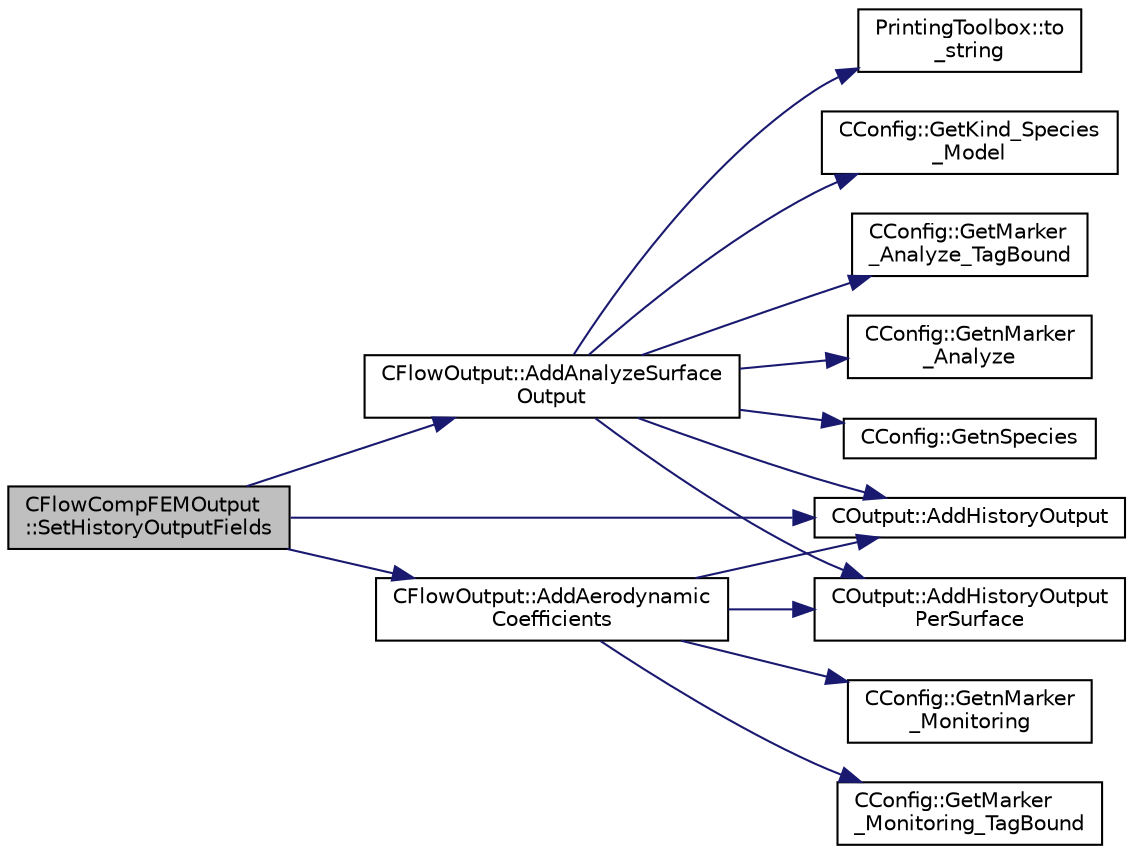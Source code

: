 digraph "CFlowCompFEMOutput::SetHistoryOutputFields"
{
 // LATEX_PDF_SIZE
  edge [fontname="Helvetica",fontsize="10",labelfontname="Helvetica",labelfontsize="10"];
  node [fontname="Helvetica",fontsize="10",shape=record];
  rankdir="LR";
  Node1 [label="CFlowCompFEMOutput\l::SetHistoryOutputFields",height=0.2,width=0.4,color="black", fillcolor="grey75", style="filled", fontcolor="black",tooltip="Set the available history output fields."];
  Node1 -> Node2 [color="midnightblue",fontsize="10",style="solid",fontname="Helvetica"];
  Node2 [label="CFlowOutput::AddAerodynamic\lCoefficients",height=0.2,width=0.4,color="black", fillcolor="white", style="filled",URL="$classCFlowOutput.html#af6c3e440981fbdb044b2c60bb14b277b",tooltip="Add aerodynamic coefficients as output fields."];
  Node2 -> Node3 [color="midnightblue",fontsize="10",style="solid",fontname="Helvetica"];
  Node3 [label="COutput::AddHistoryOutput",height=0.2,width=0.4,color="black", fillcolor="white", style="filled",URL="$classCOutput.html#ad5ee424d364346cbd6dc27ffbab35e0a",tooltip="Add a new field to the history output."];
  Node2 -> Node4 [color="midnightblue",fontsize="10",style="solid",fontname="Helvetica"];
  Node4 [label="COutput::AddHistoryOutput\lPerSurface",height=0.2,width=0.4,color="black", fillcolor="white", style="filled",URL="$classCOutput.html#a8777541eeb47d01a7cc0cf646dfb44bb",tooltip="Add a new field per surface marker to the history output."];
  Node2 -> Node5 [color="midnightblue",fontsize="10",style="solid",fontname="Helvetica"];
  Node5 [label="CConfig::GetMarker\l_Monitoring_TagBound",height=0.2,width=0.4,color="black", fillcolor="white", style="filled",URL="$classCConfig.html#a4558fc163c393e628050e7a2273673f1",tooltip="Get the name of the surface defined in the geometry file."];
  Node2 -> Node6 [color="midnightblue",fontsize="10",style="solid",fontname="Helvetica"];
  Node6 [label="CConfig::GetnMarker\l_Monitoring",height=0.2,width=0.4,color="black", fillcolor="white", style="filled",URL="$classCConfig.html#a6e65810e59b8015104b84c4fd5b1d7f9",tooltip="Get the total number of monitoring markers."];
  Node1 -> Node7 [color="midnightblue",fontsize="10",style="solid",fontname="Helvetica"];
  Node7 [label="CFlowOutput::AddAnalyzeSurface\lOutput",height=0.2,width=0.4,color="black", fillcolor="white", style="filled",URL="$classCFlowOutput.html#a770323629fcc5378fee9de3cb0492036",tooltip="Add flow surface output fields."];
  Node7 -> Node3 [color="midnightblue",fontsize="10",style="solid",fontname="Helvetica"];
  Node7 -> Node4 [color="midnightblue",fontsize="10",style="solid",fontname="Helvetica"];
  Node7 -> Node8 [color="midnightblue",fontsize="10",style="solid",fontname="Helvetica"];
  Node8 [label="CConfig::GetKind_Species\l_Model",height=0.2,width=0.4,color="black", fillcolor="white", style="filled",URL="$classCConfig.html#a7416428b6139fe85180e5e8d190506aa",tooltip="Get the kind of the species model."];
  Node7 -> Node9 [color="midnightblue",fontsize="10",style="solid",fontname="Helvetica"];
  Node9 [label="CConfig::GetMarker\l_Analyze_TagBound",height=0.2,width=0.4,color="black", fillcolor="white", style="filled",URL="$classCConfig.html#a6da531ecb37b0efa70e55a16621c4783",tooltip="Get the name of the surface defined in the geometry file."];
  Node7 -> Node10 [color="midnightblue",fontsize="10",style="solid",fontname="Helvetica"];
  Node10 [label="CConfig::GetnMarker\l_Analyze",height=0.2,width=0.4,color="black", fillcolor="white", style="filled",URL="$classCConfig.html#a3f097c919da47e78ba1fbf204ed5c9b2",tooltip="Get the total number of moving markers."];
  Node7 -> Node11 [color="midnightblue",fontsize="10",style="solid",fontname="Helvetica"];
  Node11 [label="CConfig::GetnSpecies",height=0.2,width=0.4,color="black", fillcolor="white", style="filled",URL="$classCConfig.html#acca4077dbb4f00718adc5e831b561927",tooltip="Provides the number of species present in the gas mixture."];
  Node7 -> Node12 [color="midnightblue",fontsize="10",style="solid",fontname="Helvetica"];
  Node12 [label="PrintingToolbox::to\l_string",height=0.2,width=0.4,color="black", fillcolor="white", style="filled",URL="$namespacePrintingToolbox.html#a382f3911ccba468c241c530ae0c78b63",tooltip=" "];
  Node1 -> Node3 [color="midnightblue",fontsize="10",style="solid",fontname="Helvetica"];
}
